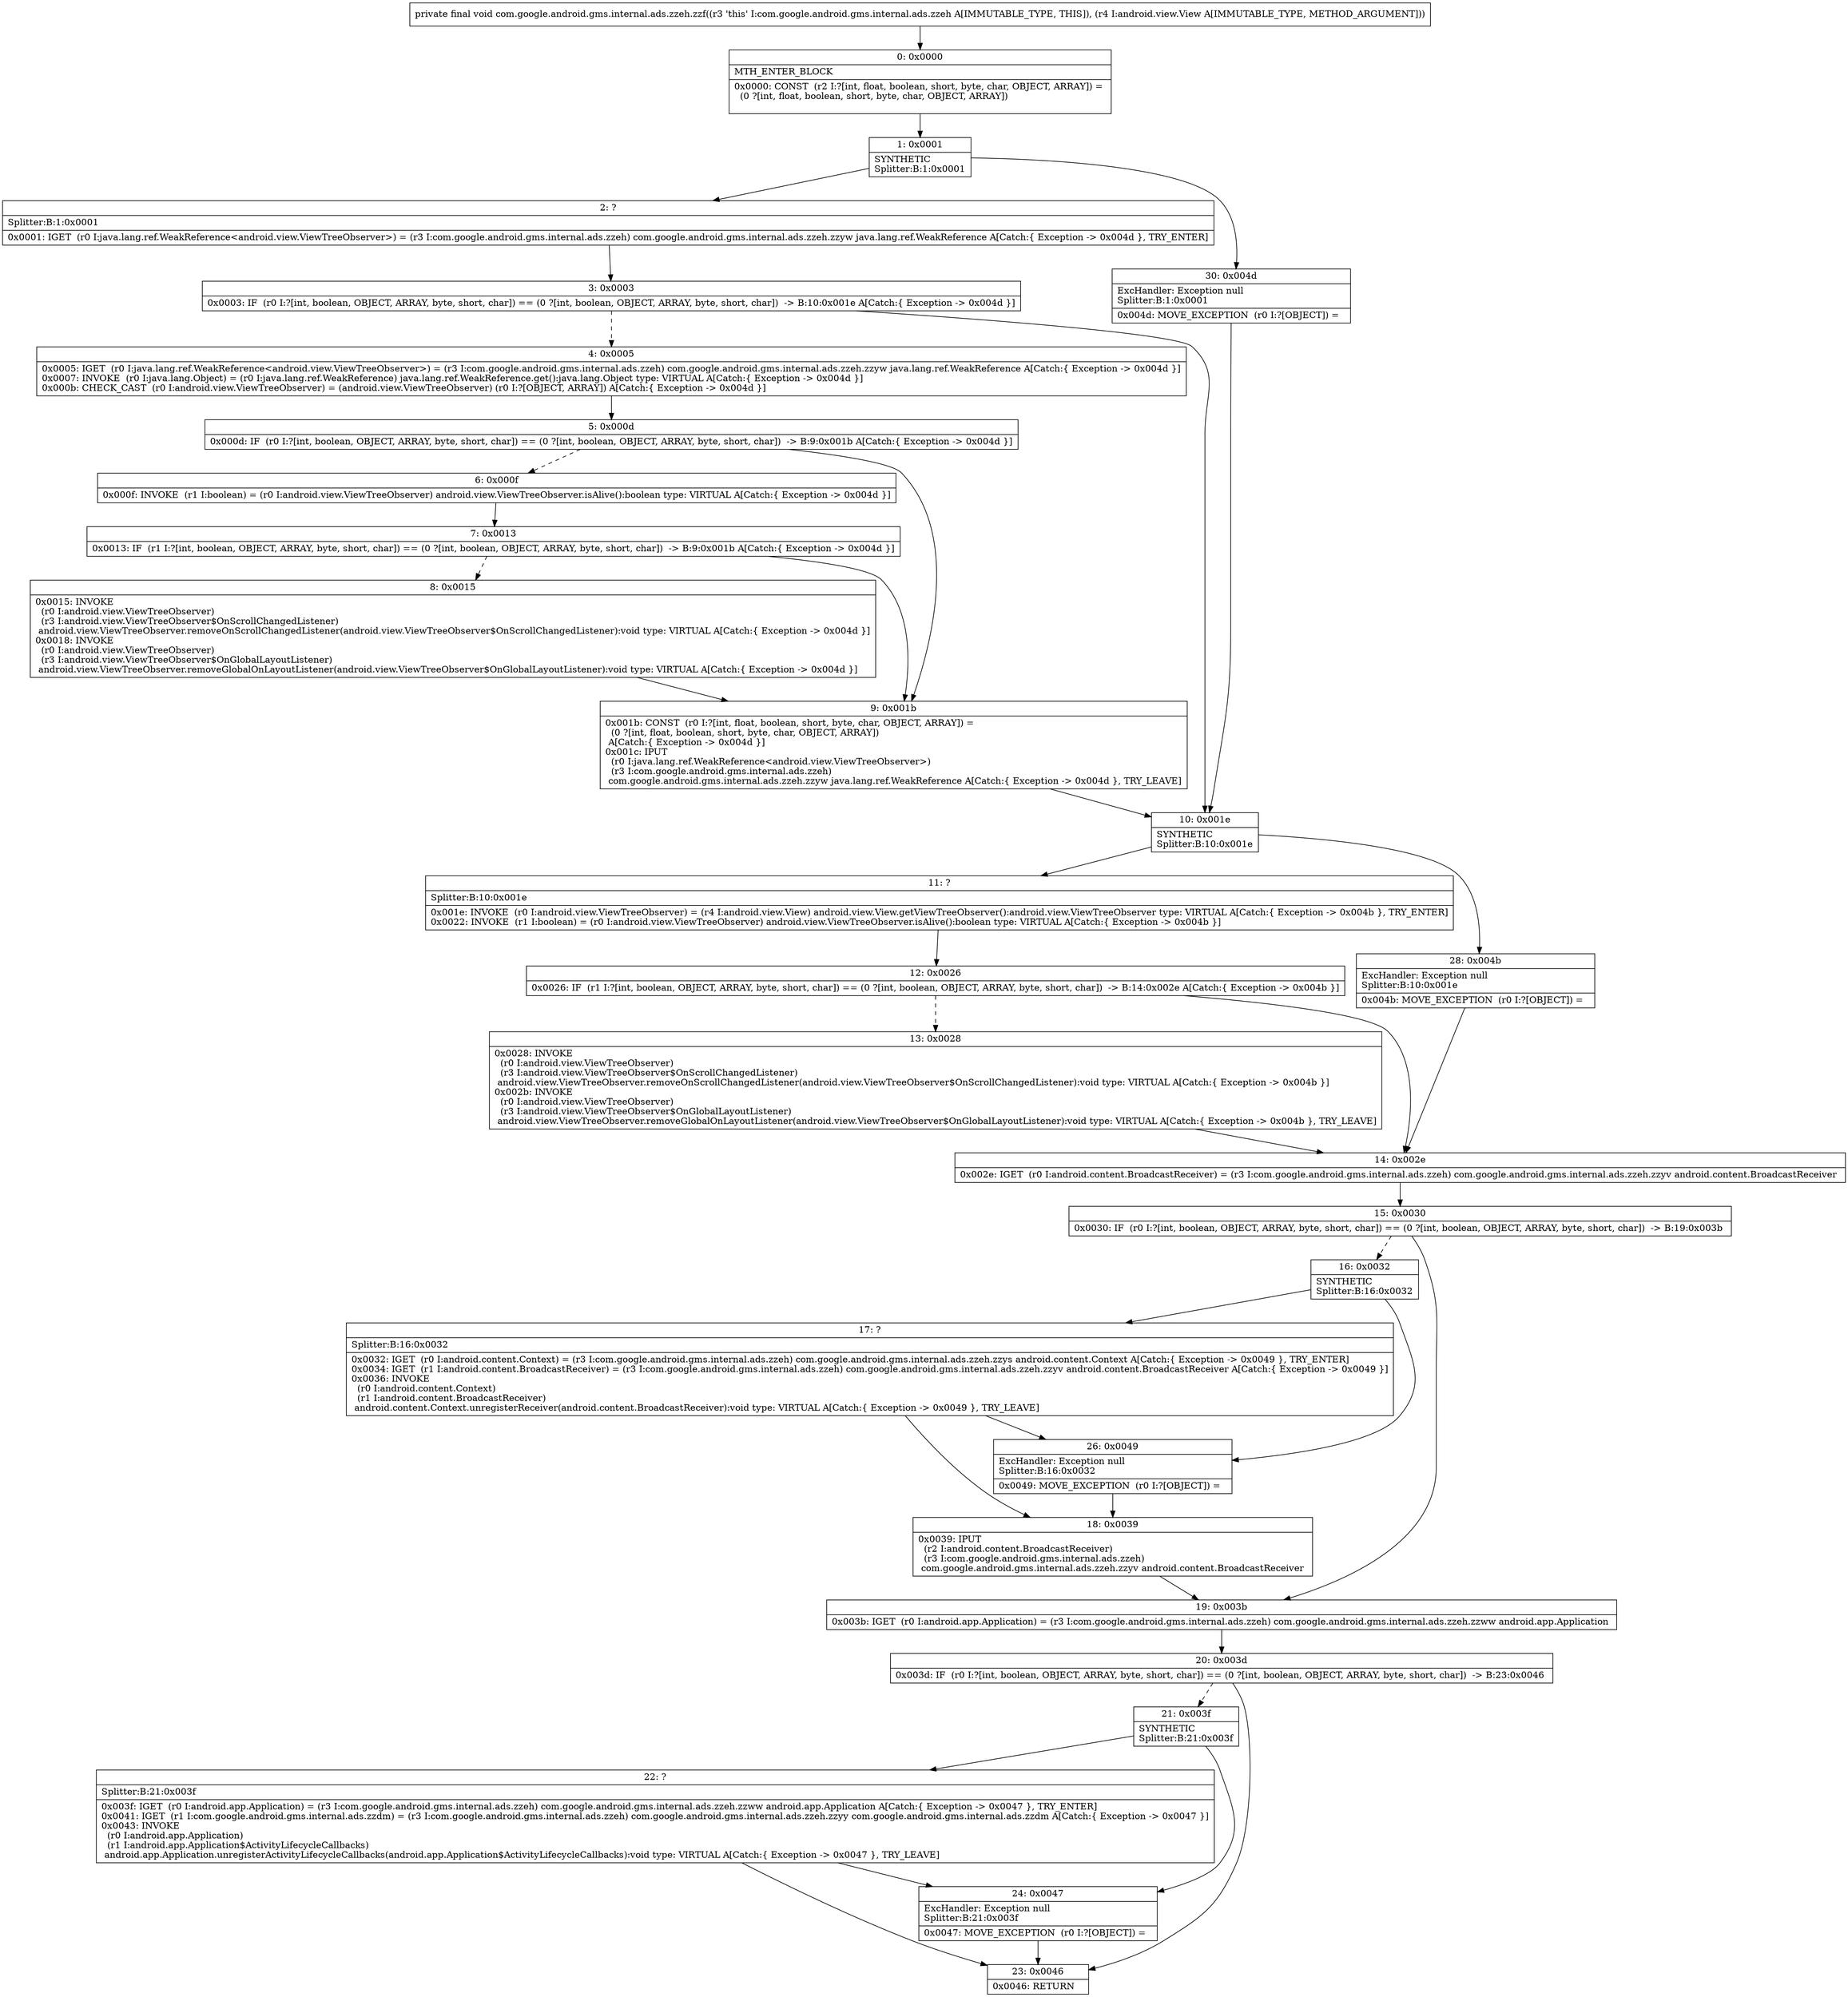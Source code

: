 digraph "CFG forcom.google.android.gms.internal.ads.zzeh.zzf(Landroid\/view\/View;)V" {
Node_0 [shape=record,label="{0\:\ 0x0000|MTH_ENTER_BLOCK\l|0x0000: CONST  (r2 I:?[int, float, boolean, short, byte, char, OBJECT, ARRAY]) = \l  (0 ?[int, float, boolean, short, byte, char, OBJECT, ARRAY])\l \l}"];
Node_1 [shape=record,label="{1\:\ 0x0001|SYNTHETIC\lSplitter:B:1:0x0001\l}"];
Node_2 [shape=record,label="{2\:\ ?|Splitter:B:1:0x0001\l|0x0001: IGET  (r0 I:java.lang.ref.WeakReference\<android.view.ViewTreeObserver\>) = (r3 I:com.google.android.gms.internal.ads.zzeh) com.google.android.gms.internal.ads.zzeh.zzyw java.lang.ref.WeakReference A[Catch:\{ Exception \-\> 0x004d \}, TRY_ENTER]\l}"];
Node_3 [shape=record,label="{3\:\ 0x0003|0x0003: IF  (r0 I:?[int, boolean, OBJECT, ARRAY, byte, short, char]) == (0 ?[int, boolean, OBJECT, ARRAY, byte, short, char])  \-\> B:10:0x001e A[Catch:\{ Exception \-\> 0x004d \}]\l}"];
Node_4 [shape=record,label="{4\:\ 0x0005|0x0005: IGET  (r0 I:java.lang.ref.WeakReference\<android.view.ViewTreeObserver\>) = (r3 I:com.google.android.gms.internal.ads.zzeh) com.google.android.gms.internal.ads.zzeh.zzyw java.lang.ref.WeakReference A[Catch:\{ Exception \-\> 0x004d \}]\l0x0007: INVOKE  (r0 I:java.lang.Object) = (r0 I:java.lang.ref.WeakReference) java.lang.ref.WeakReference.get():java.lang.Object type: VIRTUAL A[Catch:\{ Exception \-\> 0x004d \}]\l0x000b: CHECK_CAST  (r0 I:android.view.ViewTreeObserver) = (android.view.ViewTreeObserver) (r0 I:?[OBJECT, ARRAY]) A[Catch:\{ Exception \-\> 0x004d \}]\l}"];
Node_5 [shape=record,label="{5\:\ 0x000d|0x000d: IF  (r0 I:?[int, boolean, OBJECT, ARRAY, byte, short, char]) == (0 ?[int, boolean, OBJECT, ARRAY, byte, short, char])  \-\> B:9:0x001b A[Catch:\{ Exception \-\> 0x004d \}]\l}"];
Node_6 [shape=record,label="{6\:\ 0x000f|0x000f: INVOKE  (r1 I:boolean) = (r0 I:android.view.ViewTreeObserver) android.view.ViewTreeObserver.isAlive():boolean type: VIRTUAL A[Catch:\{ Exception \-\> 0x004d \}]\l}"];
Node_7 [shape=record,label="{7\:\ 0x0013|0x0013: IF  (r1 I:?[int, boolean, OBJECT, ARRAY, byte, short, char]) == (0 ?[int, boolean, OBJECT, ARRAY, byte, short, char])  \-\> B:9:0x001b A[Catch:\{ Exception \-\> 0x004d \}]\l}"];
Node_8 [shape=record,label="{8\:\ 0x0015|0x0015: INVOKE  \l  (r0 I:android.view.ViewTreeObserver)\l  (r3 I:android.view.ViewTreeObserver$OnScrollChangedListener)\l android.view.ViewTreeObserver.removeOnScrollChangedListener(android.view.ViewTreeObserver$OnScrollChangedListener):void type: VIRTUAL A[Catch:\{ Exception \-\> 0x004d \}]\l0x0018: INVOKE  \l  (r0 I:android.view.ViewTreeObserver)\l  (r3 I:android.view.ViewTreeObserver$OnGlobalLayoutListener)\l android.view.ViewTreeObserver.removeGlobalOnLayoutListener(android.view.ViewTreeObserver$OnGlobalLayoutListener):void type: VIRTUAL A[Catch:\{ Exception \-\> 0x004d \}]\l}"];
Node_9 [shape=record,label="{9\:\ 0x001b|0x001b: CONST  (r0 I:?[int, float, boolean, short, byte, char, OBJECT, ARRAY]) = \l  (0 ?[int, float, boolean, short, byte, char, OBJECT, ARRAY])\l A[Catch:\{ Exception \-\> 0x004d \}]\l0x001c: IPUT  \l  (r0 I:java.lang.ref.WeakReference\<android.view.ViewTreeObserver\>)\l  (r3 I:com.google.android.gms.internal.ads.zzeh)\l com.google.android.gms.internal.ads.zzeh.zzyw java.lang.ref.WeakReference A[Catch:\{ Exception \-\> 0x004d \}, TRY_LEAVE]\l}"];
Node_10 [shape=record,label="{10\:\ 0x001e|SYNTHETIC\lSplitter:B:10:0x001e\l}"];
Node_11 [shape=record,label="{11\:\ ?|Splitter:B:10:0x001e\l|0x001e: INVOKE  (r0 I:android.view.ViewTreeObserver) = (r4 I:android.view.View) android.view.View.getViewTreeObserver():android.view.ViewTreeObserver type: VIRTUAL A[Catch:\{ Exception \-\> 0x004b \}, TRY_ENTER]\l0x0022: INVOKE  (r1 I:boolean) = (r0 I:android.view.ViewTreeObserver) android.view.ViewTreeObserver.isAlive():boolean type: VIRTUAL A[Catch:\{ Exception \-\> 0x004b \}]\l}"];
Node_12 [shape=record,label="{12\:\ 0x0026|0x0026: IF  (r1 I:?[int, boolean, OBJECT, ARRAY, byte, short, char]) == (0 ?[int, boolean, OBJECT, ARRAY, byte, short, char])  \-\> B:14:0x002e A[Catch:\{ Exception \-\> 0x004b \}]\l}"];
Node_13 [shape=record,label="{13\:\ 0x0028|0x0028: INVOKE  \l  (r0 I:android.view.ViewTreeObserver)\l  (r3 I:android.view.ViewTreeObserver$OnScrollChangedListener)\l android.view.ViewTreeObserver.removeOnScrollChangedListener(android.view.ViewTreeObserver$OnScrollChangedListener):void type: VIRTUAL A[Catch:\{ Exception \-\> 0x004b \}]\l0x002b: INVOKE  \l  (r0 I:android.view.ViewTreeObserver)\l  (r3 I:android.view.ViewTreeObserver$OnGlobalLayoutListener)\l android.view.ViewTreeObserver.removeGlobalOnLayoutListener(android.view.ViewTreeObserver$OnGlobalLayoutListener):void type: VIRTUAL A[Catch:\{ Exception \-\> 0x004b \}, TRY_LEAVE]\l}"];
Node_14 [shape=record,label="{14\:\ 0x002e|0x002e: IGET  (r0 I:android.content.BroadcastReceiver) = (r3 I:com.google.android.gms.internal.ads.zzeh) com.google.android.gms.internal.ads.zzeh.zzyv android.content.BroadcastReceiver \l}"];
Node_15 [shape=record,label="{15\:\ 0x0030|0x0030: IF  (r0 I:?[int, boolean, OBJECT, ARRAY, byte, short, char]) == (0 ?[int, boolean, OBJECT, ARRAY, byte, short, char])  \-\> B:19:0x003b \l}"];
Node_16 [shape=record,label="{16\:\ 0x0032|SYNTHETIC\lSplitter:B:16:0x0032\l}"];
Node_17 [shape=record,label="{17\:\ ?|Splitter:B:16:0x0032\l|0x0032: IGET  (r0 I:android.content.Context) = (r3 I:com.google.android.gms.internal.ads.zzeh) com.google.android.gms.internal.ads.zzeh.zzys android.content.Context A[Catch:\{ Exception \-\> 0x0049 \}, TRY_ENTER]\l0x0034: IGET  (r1 I:android.content.BroadcastReceiver) = (r3 I:com.google.android.gms.internal.ads.zzeh) com.google.android.gms.internal.ads.zzeh.zzyv android.content.BroadcastReceiver A[Catch:\{ Exception \-\> 0x0049 \}]\l0x0036: INVOKE  \l  (r0 I:android.content.Context)\l  (r1 I:android.content.BroadcastReceiver)\l android.content.Context.unregisterReceiver(android.content.BroadcastReceiver):void type: VIRTUAL A[Catch:\{ Exception \-\> 0x0049 \}, TRY_LEAVE]\l}"];
Node_18 [shape=record,label="{18\:\ 0x0039|0x0039: IPUT  \l  (r2 I:android.content.BroadcastReceiver)\l  (r3 I:com.google.android.gms.internal.ads.zzeh)\l com.google.android.gms.internal.ads.zzeh.zzyv android.content.BroadcastReceiver \l}"];
Node_19 [shape=record,label="{19\:\ 0x003b|0x003b: IGET  (r0 I:android.app.Application) = (r3 I:com.google.android.gms.internal.ads.zzeh) com.google.android.gms.internal.ads.zzeh.zzww android.app.Application \l}"];
Node_20 [shape=record,label="{20\:\ 0x003d|0x003d: IF  (r0 I:?[int, boolean, OBJECT, ARRAY, byte, short, char]) == (0 ?[int, boolean, OBJECT, ARRAY, byte, short, char])  \-\> B:23:0x0046 \l}"];
Node_21 [shape=record,label="{21\:\ 0x003f|SYNTHETIC\lSplitter:B:21:0x003f\l}"];
Node_22 [shape=record,label="{22\:\ ?|Splitter:B:21:0x003f\l|0x003f: IGET  (r0 I:android.app.Application) = (r3 I:com.google.android.gms.internal.ads.zzeh) com.google.android.gms.internal.ads.zzeh.zzww android.app.Application A[Catch:\{ Exception \-\> 0x0047 \}, TRY_ENTER]\l0x0041: IGET  (r1 I:com.google.android.gms.internal.ads.zzdm) = (r3 I:com.google.android.gms.internal.ads.zzeh) com.google.android.gms.internal.ads.zzeh.zzyy com.google.android.gms.internal.ads.zzdm A[Catch:\{ Exception \-\> 0x0047 \}]\l0x0043: INVOKE  \l  (r0 I:android.app.Application)\l  (r1 I:android.app.Application$ActivityLifecycleCallbacks)\l android.app.Application.unregisterActivityLifecycleCallbacks(android.app.Application$ActivityLifecycleCallbacks):void type: VIRTUAL A[Catch:\{ Exception \-\> 0x0047 \}, TRY_LEAVE]\l}"];
Node_23 [shape=record,label="{23\:\ 0x0046|0x0046: RETURN   \l}"];
Node_24 [shape=record,label="{24\:\ 0x0047|ExcHandler: Exception null\lSplitter:B:21:0x003f\l|0x0047: MOVE_EXCEPTION  (r0 I:?[OBJECT]) =  \l}"];
Node_26 [shape=record,label="{26\:\ 0x0049|ExcHandler: Exception null\lSplitter:B:16:0x0032\l|0x0049: MOVE_EXCEPTION  (r0 I:?[OBJECT]) =  \l}"];
Node_28 [shape=record,label="{28\:\ 0x004b|ExcHandler: Exception null\lSplitter:B:10:0x001e\l|0x004b: MOVE_EXCEPTION  (r0 I:?[OBJECT]) =  \l}"];
Node_30 [shape=record,label="{30\:\ 0x004d|ExcHandler: Exception null\lSplitter:B:1:0x0001\l|0x004d: MOVE_EXCEPTION  (r0 I:?[OBJECT]) =  \l}"];
MethodNode[shape=record,label="{private final void com.google.android.gms.internal.ads.zzeh.zzf((r3 'this' I:com.google.android.gms.internal.ads.zzeh A[IMMUTABLE_TYPE, THIS]), (r4 I:android.view.View A[IMMUTABLE_TYPE, METHOD_ARGUMENT])) }"];
MethodNode -> Node_0;
Node_0 -> Node_1;
Node_1 -> Node_2;
Node_1 -> Node_30;
Node_2 -> Node_3;
Node_3 -> Node_4[style=dashed];
Node_3 -> Node_10;
Node_4 -> Node_5;
Node_5 -> Node_6[style=dashed];
Node_5 -> Node_9;
Node_6 -> Node_7;
Node_7 -> Node_8[style=dashed];
Node_7 -> Node_9;
Node_8 -> Node_9;
Node_9 -> Node_10;
Node_10 -> Node_11;
Node_10 -> Node_28;
Node_11 -> Node_12;
Node_12 -> Node_13[style=dashed];
Node_12 -> Node_14;
Node_13 -> Node_14;
Node_14 -> Node_15;
Node_15 -> Node_16[style=dashed];
Node_15 -> Node_19;
Node_16 -> Node_17;
Node_16 -> Node_26;
Node_17 -> Node_18;
Node_17 -> Node_26;
Node_18 -> Node_19;
Node_19 -> Node_20;
Node_20 -> Node_21[style=dashed];
Node_20 -> Node_23;
Node_21 -> Node_22;
Node_21 -> Node_24;
Node_22 -> Node_23;
Node_22 -> Node_24;
Node_24 -> Node_23;
Node_26 -> Node_18;
Node_28 -> Node_14;
Node_30 -> Node_10;
}

